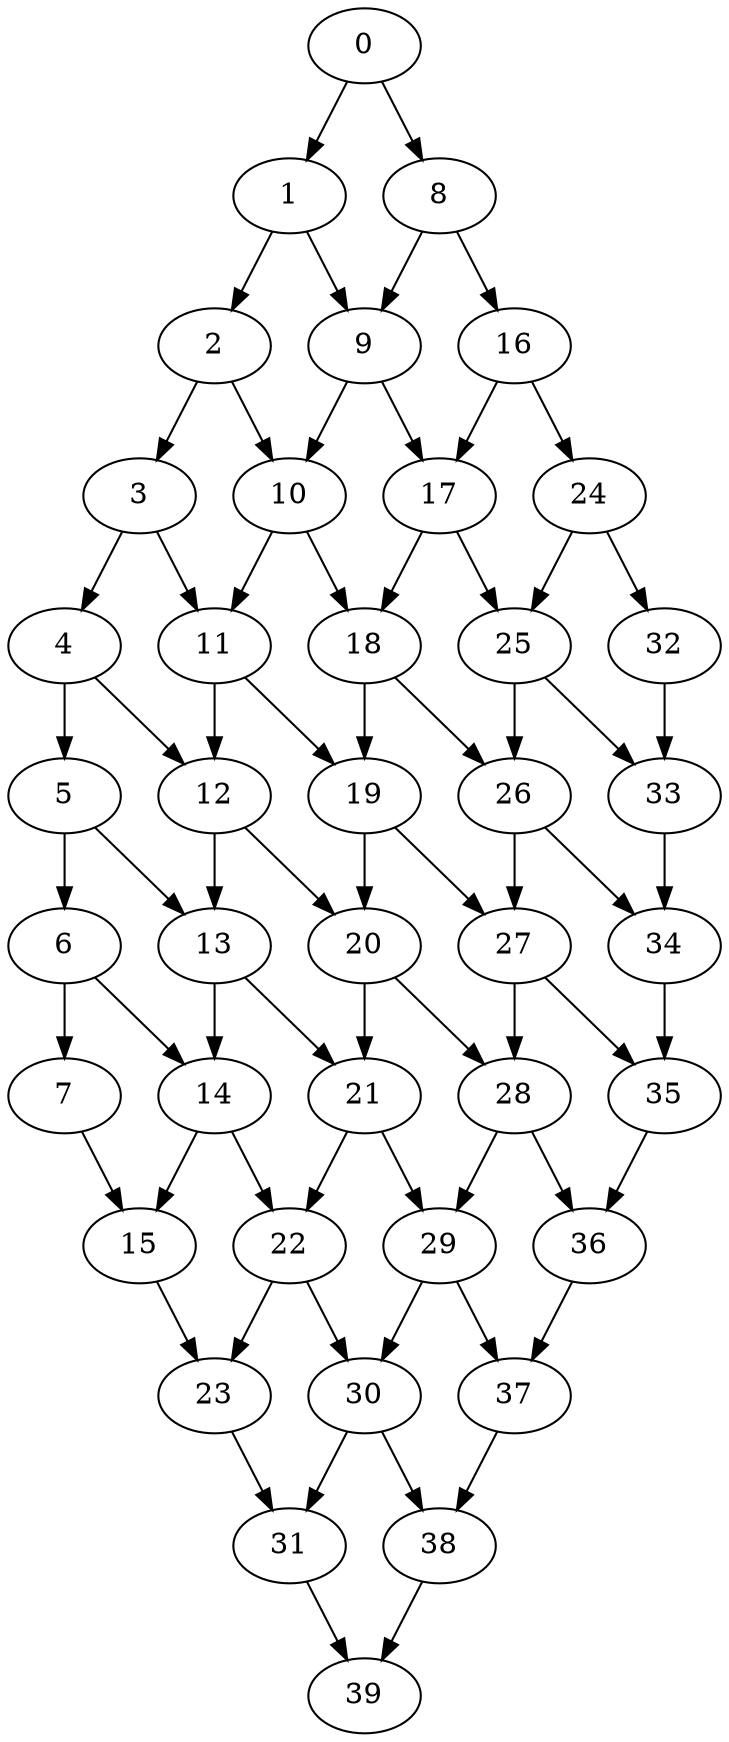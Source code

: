 digraph my_graph {
0;
1;
8;
2;
9;
3;
10;
4;
11;
5;
12;
6;
13;
7;
14;
15;
16;
17;
18;
19;
20;
21;
22;
23;
24;
25;
26;
27;
28;
29;
30;
31;
32;
33;
34;
35;
36;
37;
38;
39;
0->1
0->8
1->2
1->9
2->3
2->10
3->4
3->11
4->5
4->12
5->6
5->13
6->7
6->14
7->15
8->9
8->16
9->10
9->17
10->11
10->18
11->12
11->19
12->13
12->20
13->14
13->21
14->15
14->22
15->23
16->17
16->24
17->18
17->25
18->19
18->26
19->20
19->27
20->21
20->28
21->22
21->29
22->23
22->30
23->31
24->25
24->32
25->26
25->33
26->27
26->34
27->28
27->35
28->29
28->36
29->30
29->37
30->31
30->38
31->39
32->33
33->34
34->35
35->36
36->37
37->38
38->39
}